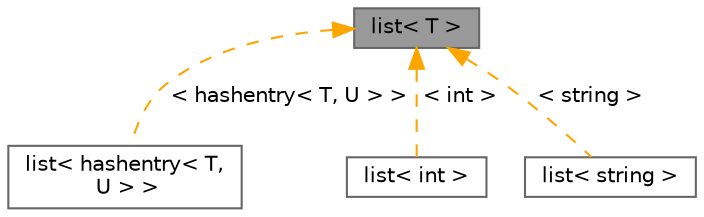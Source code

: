 digraph "list&lt; T &gt;"
{
 // LATEX_PDF_SIZE
  bgcolor="transparent";
  edge [fontname=Helvetica,fontsize=10,labelfontname=Helvetica,labelfontsize=10];
  node [fontname=Helvetica,fontsize=10,shape=box,height=0.2,width=0.4];
  Node1 [label="list\< T \>",height=0.2,width=0.4,color="gray40", fillcolor="grey60", style="filled", fontcolor="black",tooltip="The list class represents a linked list."];
  Node1 -> Node2 [dir="back",color="orange",style="dashed",label=" \< hashentry\< T, U \> \>" ];
  Node2 [label="list\< hashentry\< T,\l U \> \>",height=0.2,width=0.4,color="gray40", fillcolor="white", style="filled",URL="$classlist.html",tooltip=" "];
  Node1 -> Node3 [dir="back",color="orange",style="dashed",label=" \< int \>" ];
  Node3 [label="list\< int \>",height=0.2,width=0.4,color="gray40", fillcolor="white", style="filled",URL="$classlist.html",tooltip=" "];
  Node1 -> Node4 [dir="back",color="orange",style="dashed",label=" \< string \>" ];
  Node4 [label="list\< string \>",height=0.2,width=0.4,color="gray40", fillcolor="white", style="filled",URL="$classlist.html",tooltip=" "];
}
